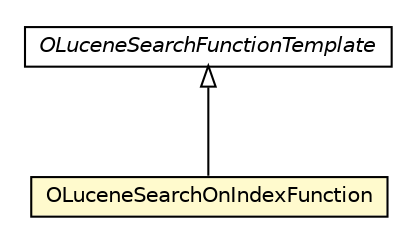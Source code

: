 #!/usr/local/bin/dot
#
# Class diagram 
# Generated by UMLGraph version R5_6-24-gf6e263 (http://www.umlgraph.org/)
#

digraph G {
	edge [fontname="Helvetica",fontsize=10,labelfontname="Helvetica",labelfontsize=10];
	node [fontname="Helvetica",fontsize=10,shape=plaintext];
	nodesep=0.25;
	ranksep=0.5;
	// com.orientechnologies.lucene.functions.OLuceneSearchOnIndexFunction
	c4419052 [label=<<table title="com.orientechnologies.lucene.functions.OLuceneSearchOnIndexFunction" border="0" cellborder="1" cellspacing="0" cellpadding="2" port="p" bgcolor="lemonChiffon" href="./OLuceneSearchOnIndexFunction.html">
		<tr><td><table border="0" cellspacing="0" cellpadding="1">
<tr><td align="center" balign="center"> OLuceneSearchOnIndexFunction </td></tr>
		</table></td></tr>
		</table>>, URL="./OLuceneSearchOnIndexFunction.html", fontname="Helvetica", fontcolor="black", fontsize=10.0];
	// com.orientechnologies.lucene.functions.OLuceneSearchFunctionTemplate
	c4419054 [label=<<table title="com.orientechnologies.lucene.functions.OLuceneSearchFunctionTemplate" border="0" cellborder="1" cellspacing="0" cellpadding="2" port="p" href="./OLuceneSearchFunctionTemplate.html">
		<tr><td><table border="0" cellspacing="0" cellpadding="1">
<tr><td align="center" balign="center"><font face="Helvetica-Oblique"> OLuceneSearchFunctionTemplate </font></td></tr>
		</table></td></tr>
		</table>>, URL="./OLuceneSearchFunctionTemplate.html", fontname="Helvetica", fontcolor="black", fontsize=10.0];
	//com.orientechnologies.lucene.functions.OLuceneSearchOnIndexFunction extends com.orientechnologies.lucene.functions.OLuceneSearchFunctionTemplate
	c4419054:p -> c4419052:p [dir=back,arrowtail=empty];
}

